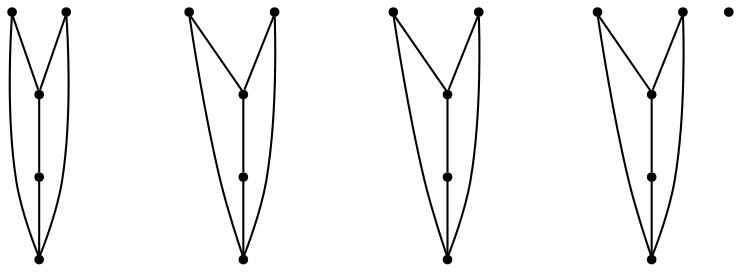 graph {
  node [shape=point,comment="{\"directed\":false,\"doi\":\"10.1007/978-3-031-49272-3_15\",\"figure\":\"? (1)\"}"]

  v0 [pos="874.1392316504871,1530.3755217025625"]
  v1 [pos="821.6798998470266,1461.6674887421757"]
  v2 [pos="823.397836333762,1551.7745424712566"]
  v3 [pos="877.7523255440819,1479.891070025457"]
  v4 [pos="790.8572266378724,1503.315357076549"]
  v5 [pos="741.8129743952953,1493.4701466138354"]
  v6 [pos="723.5944158117131,1549.5418851062825"]
  v7 [pos="700.1657084298446,1462.6510623326355"]
  v8 [pos="673.1072469889443,1545.9298846895726"]
  v9 [pos="651.7038307107539,1495.1891112421579"]
  v10 [pos="597.7910266497635,1508.7098143785036"]
  v11 [pos="514.519450137651,1481.645452968357"]
  v12 [pos="510.9022229969058,1532.136199821662"]
  v13 [pos="565.2483821245074,1460.2527273758626"]
  v14 [pos="566.9777963206373,1550.3534859287436"]
  v15 [pos="456.07263292375586,1522.4140314392134"]
  v16 [pos="434.6775785224927,1471.673130816522"]
  v17 [pos="384.19454294687415,1468.0621795958455"]
  v18 [pos="365.9708019072496,1524.132996067536"]
  v19 [pos="407.62325032874276,1554.952080348736"]
  v20 [pos="346.32206032411966,1602.9921278250627"]

  v0 -- v1 [id="-1",pos="874.1392316504871,1530.3755217025625 821.6798998470266,1461.6674887421757 821.6798998470266,1461.6674887421757 821.6798998470266,1461.6674887421757"]
  v2 -- v0 [id="-2",pos="823.397836333762,1551.7745424712566 874.1392316504871,1530.3755217025625 874.1392316504871,1530.3755217025625 874.1392316504871,1530.3755217025625"]
  v1 -- v3 [id="-3",pos="821.6798998470266,1461.6674887421757 877.7523255440819,1479.891070025457 877.7523255440819,1479.891070025457 877.7523255440819,1479.891070025457"]
  v2 -- v3 [id="-4",pos="823.397836333762,1551.7745424712566 877.7523255440819,1479.891070025457 877.7523255440819,1479.891070025457 877.7523255440819,1479.891070025457"]
  v4 -- v3 [id="-5",pos="790.8572266378724,1503.315357076549 877.7523255440819,1479.891070025457 877.7523255440819,1479.891070025457 877.7523255440819,1479.891070025457"]
  v4 -- v0 [id="-6",pos="790.8572266378724,1503.315357076549 874.1392316504871,1530.3755217025625 874.1392316504871,1530.3755217025625 874.1392316504871,1530.3755217025625"]
  v5 -- v6 [id="-7",pos="741.8129743952953,1493.4701466138354 723.5944158117131,1549.5418851062825 723.5944158117131,1549.5418851062825 723.5944158117131,1549.5418851062825"]
  v7 -- v6 [id="-8",pos="700.1657084298446,1462.6510623326355 723.5944158117131,1549.5418851062825 723.5944158117131,1549.5418851062825 723.5944158117131,1549.5418851062825"]
  v7 -- v8 [id="-9",pos="700.1657084298446,1462.6510623326355 673.1072469889443,1545.9298846895726 673.1072469889443,1545.9298846895726 673.1072469889443,1545.9298846895726"]
  v8 -- v5 [id="-10",pos="673.1072469889443,1545.9298846895726 741.8129743952953,1493.4701466138354 741.8129743952953,1493.4701466138354 741.8129743952953,1493.4701466138354"]
  v9 -- v6 [id="-11",pos="651.7038307107539,1495.1891112421579 723.5944158117131,1549.5418851062825 723.5944158117131,1549.5418851062825 723.5944158117131,1549.5418851062825"]
  v9 -- v8 [id="-12",pos="651.7038307107539,1495.1891112421579 673.1072469889443,1545.9298846895726 673.1072469889443,1545.9298846895726 673.1072469889443,1545.9298846895726"]
  v10 -- v11 [id="-13",pos="597.7910266497635,1508.7098143785036 514.519450137651,1481.645452968357 514.519450137651,1481.645452968357 514.519450137651,1481.645452968357"]
  v10 -- v12 [id="-14",pos="597.7910266497635,1508.7098143785036 510.9022229969058,1532.136199821662 510.9022229969058,1532.136199821662 510.9022229969058,1532.136199821662"]
  v13 -- v12 [id="-15",pos="565.2483821245074,1460.2527273758626 510.9022229969058,1532.136199821662 510.9022229969058,1532.136199821662 510.9022229969058,1532.136199821662"]
  v14 -- v12 [id="-16",pos="566.9777963206373,1550.3534859287436 510.9022229969058,1532.136199821662 510.9022229969058,1532.136199821662 510.9022229969058,1532.136199821662"]
  v13 -- v11 [id="-17",pos="565.2483821245074,1460.2527273758626 514.519450137651,1481.645452968357 514.519450137651,1481.645452968357 514.519450137651,1481.645452968357"]
  v11 -- v14 [id="-18",pos="514.519450137651,1481.645452968357 566.9777963206373,1550.3534859287436 566.9777963206373,1550.3534859287436 566.9777963206373,1550.3534859287436"]
  v15 -- v16 [id="-19",pos="456.07263292375586,1522.4140314392134 434.6775785224927,1471.673130816522 434.6775785224927,1471.673130816522 434.6775785224927,1471.673130816522"]
  v15 -- v17 [id="-20",pos="456.07263292375586,1522.4140314392134 384.19454294687415,1468.0621795958455 384.19454294687415,1468.0621795958455 384.19454294687415,1468.0621795958455"]
  v16 -- v18 [id="-21",pos="434.6775785224927,1471.673130816522 365.9708019072496,1524.132996067536 365.9708019072496,1524.132996067536 365.9708019072496,1524.132996067536"]
  v19 -- v16 [id="-22",pos="407.62325032874276,1554.952080348736 434.6775785224927,1471.673130816522 434.6775785224927,1471.673130816522 434.6775785224927,1471.673130816522"]
  v19 -- v17 [id="-23",pos="407.62325032874276,1554.952080348736 384.19454294687415,1468.0621795958455 384.19454294687415,1468.0621795958455 384.19454294687415,1468.0621795958455"]
  v18 -- v17 [id="-24",pos="365.9708019072496,1524.132996067536 384.19454294687415,1468.0621795958455 384.19454294687415,1468.0621795958455 384.19454294687415,1468.0621795958455"]
}